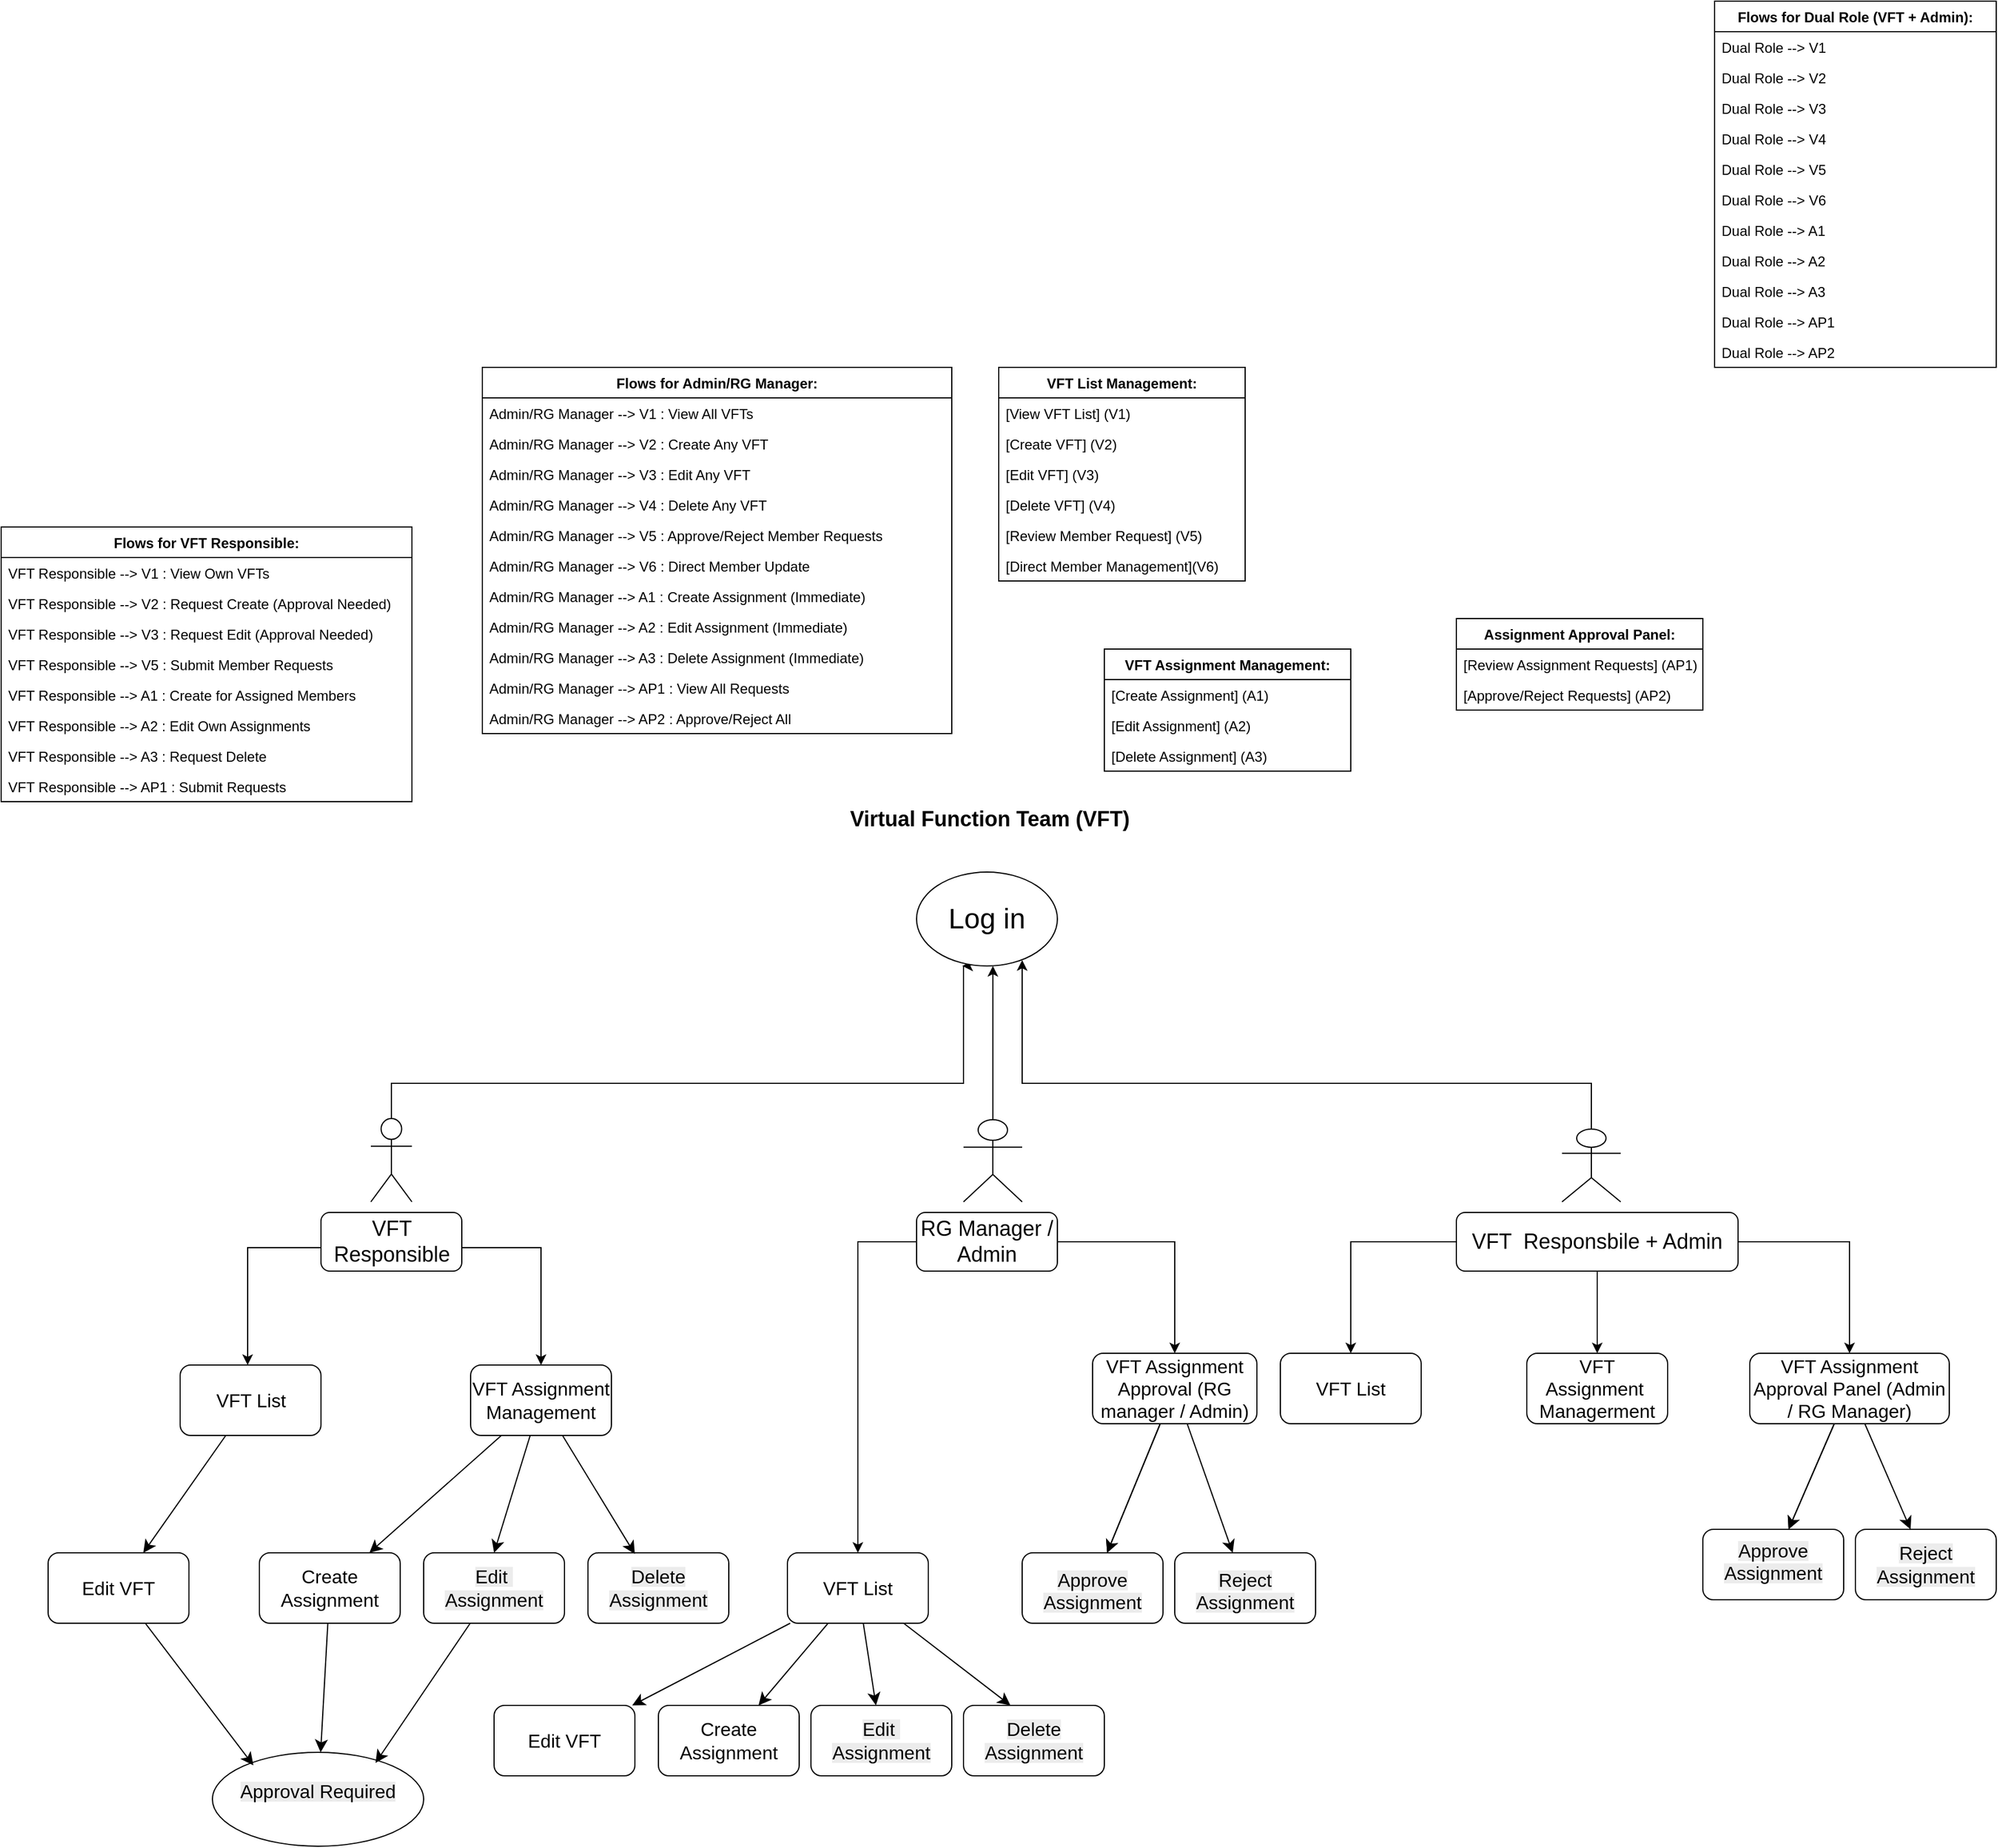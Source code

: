 <mxfile version="28.0.7">
  <diagram name="Page-1" id="QZUfZD405yA-LEJdmu-g">
    <mxGraphModel dx="3320" dy="2021" grid="1" gridSize="10" guides="1" tooltips="1" connect="1" arrows="1" fold="1" page="1" pageScale="1" pageWidth="850" pageHeight="1100" math="0" shadow="0">
      <root>
        <mxCell id="0" />
        <mxCell id="1" parent="0" />
        <mxCell id="9tK4x2b667_dypUiwHpl-6" value="VFT List Management:" style="swimlane;fontStyle=1;childLayout=stackLayout;horizontal=1;startSize=26;horizontalStack=0;resizeParent=1;resizeParentMax=0;resizeLast=0;collapsible=1;marginBottom=0;" parent="1" vertex="1">
          <mxGeometry x="-10" y="-360" width="210" height="182" as="geometry" />
        </mxCell>
        <mxCell id="9tK4x2b667_dypUiwHpl-8" value="[View VFT List]           (V1)" style="text;strokeColor=none;fillColor=none;align=left;verticalAlign=top;spacingLeft=4;spacingRight=4;overflow=hidden;rotatable=0;points=[[0,0.5],[1,0.5]];portConstraint=eastwest;" parent="9tK4x2b667_dypUiwHpl-6" vertex="1">
          <mxGeometry y="26" width="210" height="26" as="geometry" />
        </mxCell>
        <mxCell id="9tK4x2b667_dypUiwHpl-9" value="[Create VFT]              (V2)" style="text;strokeColor=none;fillColor=none;align=left;verticalAlign=top;spacingLeft=4;spacingRight=4;overflow=hidden;rotatable=0;points=[[0,0.5],[1,0.5]];portConstraint=eastwest;" parent="9tK4x2b667_dypUiwHpl-6" vertex="1">
          <mxGeometry y="52" width="210" height="26" as="geometry" />
        </mxCell>
        <mxCell id="9tK4x2b667_dypUiwHpl-10" value="[Edit VFT]                (V3)" style="text;strokeColor=none;fillColor=none;align=left;verticalAlign=top;spacingLeft=4;spacingRight=4;overflow=hidden;rotatable=0;points=[[0,0.5],[1,0.5]];portConstraint=eastwest;" parent="9tK4x2b667_dypUiwHpl-6" vertex="1">
          <mxGeometry y="78" width="210" height="26" as="geometry" />
        </mxCell>
        <mxCell id="9tK4x2b667_dypUiwHpl-11" value="[Delete VFT]              (V4)" style="text;strokeColor=none;fillColor=none;align=left;verticalAlign=top;spacingLeft=4;spacingRight=4;overflow=hidden;rotatable=0;points=[[0,0.5],[1,0.5]];portConstraint=eastwest;" parent="9tK4x2b667_dypUiwHpl-6" vertex="1">
          <mxGeometry y="104" width="210" height="26" as="geometry" />
        </mxCell>
        <mxCell id="9tK4x2b667_dypUiwHpl-12" value="[Review Member Request]   (V5)" style="text;strokeColor=none;fillColor=none;align=left;verticalAlign=top;spacingLeft=4;spacingRight=4;overflow=hidden;rotatable=0;points=[[0,0.5],[1,0.5]];portConstraint=eastwest;" parent="9tK4x2b667_dypUiwHpl-6" vertex="1">
          <mxGeometry y="130" width="210" height="26" as="geometry" />
        </mxCell>
        <mxCell id="9tK4x2b667_dypUiwHpl-13" value="[Direct Member Management](V6)" style="text;strokeColor=none;fillColor=none;align=left;verticalAlign=top;spacingLeft=4;spacingRight=4;overflow=hidden;rotatable=0;points=[[0,0.5],[1,0.5]];portConstraint=eastwest;" parent="9tK4x2b667_dypUiwHpl-6" vertex="1">
          <mxGeometry y="156" width="210" height="26" as="geometry" />
        </mxCell>
        <mxCell id="9tK4x2b667_dypUiwHpl-14" value="VFT Assignment Management:" style="swimlane;fontStyle=1;childLayout=stackLayout;horizontal=1;startSize=26;horizontalStack=0;resizeParent=1;resizeParentMax=0;resizeLast=0;collapsible=1;marginBottom=0;" parent="1" vertex="1">
          <mxGeometry x="80" y="-120" width="210" height="104" as="geometry" />
        </mxCell>
        <mxCell id="9tK4x2b667_dypUiwHpl-16" value="[Create Assignment]       (A1)" style="text;strokeColor=none;fillColor=none;align=left;verticalAlign=top;spacingLeft=4;spacingRight=4;overflow=hidden;rotatable=0;points=[[0,0.5],[1,0.5]];portConstraint=eastwest;" parent="9tK4x2b667_dypUiwHpl-14" vertex="1">
          <mxGeometry y="26" width="210" height="26" as="geometry" />
        </mxCell>
        <mxCell id="9tK4x2b667_dypUiwHpl-17" value="[Edit Assignment]         (A2)" style="text;strokeColor=none;fillColor=none;align=left;verticalAlign=top;spacingLeft=4;spacingRight=4;overflow=hidden;rotatable=0;points=[[0,0.5],[1,0.5]];portConstraint=eastwest;" parent="9tK4x2b667_dypUiwHpl-14" vertex="1">
          <mxGeometry y="52" width="210" height="26" as="geometry" />
        </mxCell>
        <mxCell id="9tK4x2b667_dypUiwHpl-18" value="[Delete Assignment]       (A3)" style="text;strokeColor=none;fillColor=none;align=left;verticalAlign=top;spacingLeft=4;spacingRight=4;overflow=hidden;rotatable=0;points=[[0,0.5],[1,0.5]];portConstraint=eastwest;" parent="9tK4x2b667_dypUiwHpl-14" vertex="1">
          <mxGeometry y="78" width="210" height="26" as="geometry" />
        </mxCell>
        <mxCell id="9tK4x2b667_dypUiwHpl-19" value="Assignment Approval Panel:" style="swimlane;fontStyle=1;childLayout=stackLayout;horizontal=1;startSize=26;horizontalStack=0;resizeParent=1;resizeParentMax=0;resizeLast=0;collapsible=1;marginBottom=0;" parent="1" vertex="1">
          <mxGeometry x="380" y="-146" width="210" height="78" as="geometry" />
        </mxCell>
        <mxCell id="9tK4x2b667_dypUiwHpl-21" value="[Review Assignment Requests] (AP1)" style="text;strokeColor=none;fillColor=none;align=left;verticalAlign=top;spacingLeft=4;spacingRight=4;overflow=hidden;rotatable=0;points=[[0,0.5],[1,0.5]];portConstraint=eastwest;" parent="9tK4x2b667_dypUiwHpl-19" vertex="1">
          <mxGeometry y="26" width="210" height="26" as="geometry" />
        </mxCell>
        <mxCell id="9tK4x2b667_dypUiwHpl-22" value="[Approve/Reject Requests]    (AP2)" style="text;strokeColor=none;fillColor=none;align=left;verticalAlign=top;spacingLeft=4;spacingRight=4;overflow=hidden;rotatable=0;points=[[0,0.5],[1,0.5]];portConstraint=eastwest;" parent="9tK4x2b667_dypUiwHpl-19" vertex="1">
          <mxGeometry y="52" width="210" height="26" as="geometry" />
        </mxCell>
        <mxCell id="9tK4x2b667_dypUiwHpl-23" value="Flows for VFT Responsible:" style="swimlane;fontStyle=1;childLayout=stackLayout;horizontal=1;startSize=26;horizontalStack=0;resizeParent=1;resizeParentMax=0;resizeLast=0;collapsible=1;marginBottom=0;" parent="1" vertex="1">
          <mxGeometry x="-860" y="-224" width="350" height="234" as="geometry" />
        </mxCell>
        <mxCell id="9tK4x2b667_dypUiwHpl-25" value="VFT Responsible --&gt; V1 : View Own VFTs" style="text;strokeColor=none;fillColor=none;align=left;verticalAlign=top;spacingLeft=4;spacingRight=4;overflow=hidden;rotatable=0;points=[[0,0.5],[1,0.5]];portConstraint=eastwest;" parent="9tK4x2b667_dypUiwHpl-23" vertex="1">
          <mxGeometry y="26" width="350" height="26" as="geometry" />
        </mxCell>
        <mxCell id="9tK4x2b667_dypUiwHpl-26" value="VFT Responsible --&gt; V2 : Request Create (Approval Needed)" style="text;strokeColor=none;fillColor=none;align=left;verticalAlign=top;spacingLeft=4;spacingRight=4;overflow=hidden;rotatable=0;points=[[0,0.5],[1,0.5]];portConstraint=eastwest;" parent="9tK4x2b667_dypUiwHpl-23" vertex="1">
          <mxGeometry y="52" width="350" height="26" as="geometry" />
        </mxCell>
        <mxCell id="9tK4x2b667_dypUiwHpl-27" value="VFT Responsible --&gt; V3 : Request Edit (Approval Needed)" style="text;strokeColor=none;fillColor=none;align=left;verticalAlign=top;spacingLeft=4;spacingRight=4;overflow=hidden;rotatable=0;points=[[0,0.5],[1,0.5]];portConstraint=eastwest;" parent="9tK4x2b667_dypUiwHpl-23" vertex="1">
          <mxGeometry y="78" width="350" height="26" as="geometry" />
        </mxCell>
        <mxCell id="9tK4x2b667_dypUiwHpl-28" value="VFT Responsible --&gt; V5 : Submit Member Requests" style="text;strokeColor=none;fillColor=none;align=left;verticalAlign=top;spacingLeft=4;spacingRight=4;overflow=hidden;rotatable=0;points=[[0,0.5],[1,0.5]];portConstraint=eastwest;" parent="9tK4x2b667_dypUiwHpl-23" vertex="1">
          <mxGeometry y="104" width="350" height="26" as="geometry" />
        </mxCell>
        <mxCell id="9tK4x2b667_dypUiwHpl-29" value="VFT Responsible --&gt; A1 : Create for Assigned Members" style="text;strokeColor=none;fillColor=none;align=left;verticalAlign=top;spacingLeft=4;spacingRight=4;overflow=hidden;rotatable=0;points=[[0,0.5],[1,0.5]];portConstraint=eastwest;" parent="9tK4x2b667_dypUiwHpl-23" vertex="1">
          <mxGeometry y="130" width="350" height="26" as="geometry" />
        </mxCell>
        <mxCell id="9tK4x2b667_dypUiwHpl-30" value="VFT Responsible --&gt; A2 : Edit Own Assignments" style="text;strokeColor=none;fillColor=none;align=left;verticalAlign=top;spacingLeft=4;spacingRight=4;overflow=hidden;rotatable=0;points=[[0,0.5],[1,0.5]];portConstraint=eastwest;" parent="9tK4x2b667_dypUiwHpl-23" vertex="1">
          <mxGeometry y="156" width="350" height="26" as="geometry" />
        </mxCell>
        <mxCell id="9tK4x2b667_dypUiwHpl-31" value="VFT Responsible --&gt; A3 : Request Delete" style="text;strokeColor=none;fillColor=none;align=left;verticalAlign=top;spacingLeft=4;spacingRight=4;overflow=hidden;rotatable=0;points=[[0,0.5],[1,0.5]];portConstraint=eastwest;" parent="9tK4x2b667_dypUiwHpl-23" vertex="1">
          <mxGeometry y="182" width="350" height="26" as="geometry" />
        </mxCell>
        <mxCell id="9tK4x2b667_dypUiwHpl-32" value="VFT Responsible --&gt; AP1 : Submit Requests" style="text;strokeColor=none;fillColor=none;align=left;verticalAlign=top;spacingLeft=4;spacingRight=4;overflow=hidden;rotatable=0;points=[[0,0.5],[1,0.5]];portConstraint=eastwest;" parent="9tK4x2b667_dypUiwHpl-23" vertex="1">
          <mxGeometry y="208" width="350" height="26" as="geometry" />
        </mxCell>
        <mxCell id="9tK4x2b667_dypUiwHpl-33" value="Flows for Admin/RG Manager:" style="swimlane;fontStyle=1;childLayout=stackLayout;horizontal=1;startSize=26;horizontalStack=0;resizeParent=1;resizeParentMax=0;resizeLast=0;collapsible=1;marginBottom=0;" parent="1" vertex="1">
          <mxGeometry x="-450" y="-360" width="400" height="312" as="geometry" />
        </mxCell>
        <mxCell id="9tK4x2b667_dypUiwHpl-35" value="Admin/RG Manager --&gt; V1 : View All VFTs" style="text;strokeColor=none;fillColor=none;align=left;verticalAlign=top;spacingLeft=4;spacingRight=4;overflow=hidden;rotatable=0;points=[[0,0.5],[1,0.5]];portConstraint=eastwest;" parent="9tK4x2b667_dypUiwHpl-33" vertex="1">
          <mxGeometry y="26" width="400" height="26" as="geometry" />
        </mxCell>
        <mxCell id="9tK4x2b667_dypUiwHpl-36" value="Admin/RG Manager --&gt; V2 : Create Any VFT" style="text;strokeColor=none;fillColor=none;align=left;verticalAlign=top;spacingLeft=4;spacingRight=4;overflow=hidden;rotatable=0;points=[[0,0.5],[1,0.5]];portConstraint=eastwest;" parent="9tK4x2b667_dypUiwHpl-33" vertex="1">
          <mxGeometry y="52" width="400" height="26" as="geometry" />
        </mxCell>
        <mxCell id="9tK4x2b667_dypUiwHpl-37" value="Admin/RG Manager --&gt; V3 : Edit Any VFT" style="text;strokeColor=none;fillColor=none;align=left;verticalAlign=top;spacingLeft=4;spacingRight=4;overflow=hidden;rotatable=0;points=[[0,0.5],[1,0.5]];portConstraint=eastwest;" parent="9tK4x2b667_dypUiwHpl-33" vertex="1">
          <mxGeometry y="78" width="400" height="26" as="geometry" />
        </mxCell>
        <mxCell id="9tK4x2b667_dypUiwHpl-38" value="Admin/RG Manager --&gt; V4 : Delete Any VFT" style="text;strokeColor=none;fillColor=none;align=left;verticalAlign=top;spacingLeft=4;spacingRight=4;overflow=hidden;rotatable=0;points=[[0,0.5],[1,0.5]];portConstraint=eastwest;" parent="9tK4x2b667_dypUiwHpl-33" vertex="1">
          <mxGeometry y="104" width="400" height="26" as="geometry" />
        </mxCell>
        <mxCell id="9tK4x2b667_dypUiwHpl-39" value="Admin/RG Manager --&gt; V5 : Approve/Reject Member Requests" style="text;strokeColor=none;fillColor=none;align=left;verticalAlign=top;spacingLeft=4;spacingRight=4;overflow=hidden;rotatable=0;points=[[0,0.5],[1,0.5]];portConstraint=eastwest;" parent="9tK4x2b667_dypUiwHpl-33" vertex="1">
          <mxGeometry y="130" width="400" height="26" as="geometry" />
        </mxCell>
        <mxCell id="9tK4x2b667_dypUiwHpl-40" value="Admin/RG Manager --&gt; V6 : Direct Member Update" style="text;strokeColor=none;fillColor=none;align=left;verticalAlign=top;spacingLeft=4;spacingRight=4;overflow=hidden;rotatable=0;points=[[0,0.5],[1,0.5]];portConstraint=eastwest;" parent="9tK4x2b667_dypUiwHpl-33" vertex="1">
          <mxGeometry y="156" width="400" height="26" as="geometry" />
        </mxCell>
        <mxCell id="9tK4x2b667_dypUiwHpl-41" value="Admin/RG Manager --&gt; A1 : Create Assignment (Immediate)" style="text;strokeColor=none;fillColor=none;align=left;verticalAlign=top;spacingLeft=4;spacingRight=4;overflow=hidden;rotatable=0;points=[[0,0.5],[1,0.5]];portConstraint=eastwest;" parent="9tK4x2b667_dypUiwHpl-33" vertex="1">
          <mxGeometry y="182" width="400" height="26" as="geometry" />
        </mxCell>
        <mxCell id="9tK4x2b667_dypUiwHpl-42" value="Admin/RG Manager --&gt; A2 : Edit Assignment (Immediate)" style="text;strokeColor=none;fillColor=none;align=left;verticalAlign=top;spacingLeft=4;spacingRight=4;overflow=hidden;rotatable=0;points=[[0,0.5],[1,0.5]];portConstraint=eastwest;" parent="9tK4x2b667_dypUiwHpl-33" vertex="1">
          <mxGeometry y="208" width="400" height="26" as="geometry" />
        </mxCell>
        <mxCell id="9tK4x2b667_dypUiwHpl-43" value="Admin/RG Manager --&gt; A3 : Delete Assignment (Immediate)" style="text;strokeColor=none;fillColor=none;align=left;verticalAlign=top;spacingLeft=4;spacingRight=4;overflow=hidden;rotatable=0;points=[[0,0.5],[1,0.5]];portConstraint=eastwest;" parent="9tK4x2b667_dypUiwHpl-33" vertex="1">
          <mxGeometry y="234" width="400" height="26" as="geometry" />
        </mxCell>
        <mxCell id="9tK4x2b667_dypUiwHpl-44" value="Admin/RG Manager --&gt; AP1 : View All Requests" style="text;strokeColor=none;fillColor=none;align=left;verticalAlign=top;spacingLeft=4;spacingRight=4;overflow=hidden;rotatable=0;points=[[0,0.5],[1,0.5]];portConstraint=eastwest;" parent="9tK4x2b667_dypUiwHpl-33" vertex="1">
          <mxGeometry y="260" width="400" height="26" as="geometry" />
        </mxCell>
        <mxCell id="9tK4x2b667_dypUiwHpl-45" value="Admin/RG Manager --&gt; AP2 : Approve/Reject All" style="text;strokeColor=none;fillColor=none;align=left;verticalAlign=top;spacingLeft=4;spacingRight=4;overflow=hidden;rotatable=0;points=[[0,0.5],[1,0.5]];portConstraint=eastwest;" parent="9tK4x2b667_dypUiwHpl-33" vertex="1">
          <mxGeometry y="286" width="400" height="26" as="geometry" />
        </mxCell>
        <mxCell id="9tK4x2b667_dypUiwHpl-46" value="Flows for Dual Role (VFT + Admin):" style="swimlane;fontStyle=1;childLayout=stackLayout;horizontal=1;startSize=26;horizontalStack=0;resizeParent=1;resizeParentMax=0;resizeLast=0;collapsible=1;marginBottom=0;" parent="1" vertex="1">
          <mxGeometry x="600" y="-672" width="240" height="312" as="geometry" />
        </mxCell>
        <mxCell id="9tK4x2b667_dypUiwHpl-48" value="Dual Role --&gt; V1" style="text;strokeColor=none;fillColor=none;align=left;verticalAlign=top;spacingLeft=4;spacingRight=4;overflow=hidden;rotatable=0;points=[[0,0.5],[1,0.5]];portConstraint=eastwest;" parent="9tK4x2b667_dypUiwHpl-46" vertex="1">
          <mxGeometry y="26" width="240" height="26" as="geometry" />
        </mxCell>
        <mxCell id="9tK4x2b667_dypUiwHpl-49" value="Dual Role --&gt; V2" style="text;strokeColor=none;fillColor=none;align=left;verticalAlign=top;spacingLeft=4;spacingRight=4;overflow=hidden;rotatable=0;points=[[0,0.5],[1,0.5]];portConstraint=eastwest;" parent="9tK4x2b667_dypUiwHpl-46" vertex="1">
          <mxGeometry y="52" width="240" height="26" as="geometry" />
        </mxCell>
        <mxCell id="9tK4x2b667_dypUiwHpl-50" value="Dual Role --&gt; V3" style="text;strokeColor=none;fillColor=none;align=left;verticalAlign=top;spacingLeft=4;spacingRight=4;overflow=hidden;rotatable=0;points=[[0,0.5],[1,0.5]];portConstraint=eastwest;" parent="9tK4x2b667_dypUiwHpl-46" vertex="1">
          <mxGeometry y="78" width="240" height="26" as="geometry" />
        </mxCell>
        <mxCell id="9tK4x2b667_dypUiwHpl-51" value="Dual Role --&gt; V4" style="text;strokeColor=none;fillColor=none;align=left;verticalAlign=top;spacingLeft=4;spacingRight=4;overflow=hidden;rotatable=0;points=[[0,0.5],[1,0.5]];portConstraint=eastwest;" parent="9tK4x2b667_dypUiwHpl-46" vertex="1">
          <mxGeometry y="104" width="240" height="26" as="geometry" />
        </mxCell>
        <mxCell id="9tK4x2b667_dypUiwHpl-52" value="Dual Role --&gt; V5" style="text;strokeColor=none;fillColor=none;align=left;verticalAlign=top;spacingLeft=4;spacingRight=4;overflow=hidden;rotatable=0;points=[[0,0.5],[1,0.5]];portConstraint=eastwest;" parent="9tK4x2b667_dypUiwHpl-46" vertex="1">
          <mxGeometry y="130" width="240" height="26" as="geometry" />
        </mxCell>
        <mxCell id="9tK4x2b667_dypUiwHpl-53" value="Dual Role --&gt; V6" style="text;strokeColor=none;fillColor=none;align=left;verticalAlign=top;spacingLeft=4;spacingRight=4;overflow=hidden;rotatable=0;points=[[0,0.5],[1,0.5]];portConstraint=eastwest;" parent="9tK4x2b667_dypUiwHpl-46" vertex="1">
          <mxGeometry y="156" width="240" height="26" as="geometry" />
        </mxCell>
        <mxCell id="9tK4x2b667_dypUiwHpl-54" value="Dual Role --&gt; A1" style="text;strokeColor=none;fillColor=none;align=left;verticalAlign=top;spacingLeft=4;spacingRight=4;overflow=hidden;rotatable=0;points=[[0,0.5],[1,0.5]];portConstraint=eastwest;" parent="9tK4x2b667_dypUiwHpl-46" vertex="1">
          <mxGeometry y="182" width="240" height="26" as="geometry" />
        </mxCell>
        <mxCell id="9tK4x2b667_dypUiwHpl-55" value="Dual Role --&gt; A2" style="text;strokeColor=none;fillColor=none;align=left;verticalAlign=top;spacingLeft=4;spacingRight=4;overflow=hidden;rotatable=0;points=[[0,0.5],[1,0.5]];portConstraint=eastwest;" parent="9tK4x2b667_dypUiwHpl-46" vertex="1">
          <mxGeometry y="208" width="240" height="26" as="geometry" />
        </mxCell>
        <mxCell id="9tK4x2b667_dypUiwHpl-56" value="Dual Role --&gt; A3" style="text;strokeColor=none;fillColor=none;align=left;verticalAlign=top;spacingLeft=4;spacingRight=4;overflow=hidden;rotatable=0;points=[[0,0.5],[1,0.5]];portConstraint=eastwest;" parent="9tK4x2b667_dypUiwHpl-46" vertex="1">
          <mxGeometry y="234" width="240" height="26" as="geometry" />
        </mxCell>
        <mxCell id="9tK4x2b667_dypUiwHpl-57" value="Dual Role --&gt; AP1" style="text;strokeColor=none;fillColor=none;align=left;verticalAlign=top;spacingLeft=4;spacingRight=4;overflow=hidden;rotatable=0;points=[[0,0.5],[1,0.5]];portConstraint=eastwest;" parent="9tK4x2b667_dypUiwHpl-46" vertex="1">
          <mxGeometry y="260" width="240" height="26" as="geometry" />
        </mxCell>
        <mxCell id="9tK4x2b667_dypUiwHpl-58" value="Dual Role --&gt; AP2" style="text;strokeColor=none;fillColor=none;align=left;verticalAlign=top;spacingLeft=4;spacingRight=4;overflow=hidden;rotatable=0;points=[[0,0.5],[1,0.5]];portConstraint=eastwest;" parent="9tK4x2b667_dypUiwHpl-46" vertex="1">
          <mxGeometry y="286" width="240" height="26" as="geometry" />
        </mxCell>
        <mxCell id="9tK4x2b667_dypUiwHpl-59" value="&lt;b&gt;&lt;font style=&quot;font-size: 18px;&quot;&gt;Virtual Function Team (VFT)&amp;nbsp;&lt;/font&gt;&lt;/b&gt;" style="text;strokeColor=none;align=center;fillColor=none;html=1;verticalAlign=middle;whiteSpace=wrap;rounded=0;" parent="1" vertex="1">
          <mxGeometry x="-310" y="10" width="590" height="30" as="geometry" />
        </mxCell>
        <mxCell id="9tK4x2b667_dypUiwHpl-67" value="" style="edgeStyle=orthogonalEdgeStyle;rounded=0;orthogonalLoop=1;jettySize=auto;html=1;exitX=0.5;exitY=0;exitDx=0;exitDy=0;exitPerimeter=0;entryX=0.325;entryY=1;entryDx=0;entryDy=0;entryPerimeter=0;" parent="1" source="9tK4x2b667_dypUiwHpl-60" edge="1" target="9tK4x2b667_dypUiwHpl-64">
          <mxGeometry relative="1" as="geometry">
            <mxPoint x="-40" y="160" as="targetPoint" />
            <Array as="points">
              <mxPoint x="-527" y="250" />
              <mxPoint x="-40" y="250" />
            </Array>
          </mxGeometry>
        </mxCell>
        <mxCell id="9tK4x2b667_dypUiwHpl-60" value="Actor" style="shape=umlActor;verticalLabelPosition=bottom;verticalAlign=top;html=1;outlineConnect=0;" parent="1" vertex="1">
          <mxGeometry x="-545" y="280" width="35" height="71" as="geometry" />
        </mxCell>
        <mxCell id="9tK4x2b667_dypUiwHpl-72" value="" style="edgeStyle=orthogonalEdgeStyle;rounded=0;orthogonalLoop=1;jettySize=auto;html=1;entryX=0.542;entryY=1;entryDx=0;entryDy=0;entryPerimeter=0;" parent="1" source="9tK4x2b667_dypUiwHpl-63" target="9tK4x2b667_dypUiwHpl-64" edge="1">
          <mxGeometry relative="1" as="geometry">
            <mxPoint x="-20" y="170" as="targetPoint" />
          </mxGeometry>
        </mxCell>
        <mxCell id="9tK4x2b667_dypUiwHpl-63" value="Actor" style="shape=umlActor;verticalLabelPosition=bottom;verticalAlign=top;html=1;outlineConnect=0;" parent="1" vertex="1">
          <mxGeometry x="-40" y="281" width="50" height="70" as="geometry" />
        </mxCell>
        <mxCell id="9tK4x2b667_dypUiwHpl-64" value="&lt;font style=&quot;font-size: 24px;&quot;&gt;Log in&lt;/font&gt;" style="ellipse;whiteSpace=wrap;html=1;" parent="1" vertex="1">
          <mxGeometry x="-80" y="70" width="120" height="80" as="geometry" />
        </mxCell>
        <mxCell id="9tK4x2b667_dypUiwHpl-78" value="" style="edgeStyle=orthogonalEdgeStyle;rounded=0;orthogonalLoop=1;jettySize=auto;html=1;exitX=0.5;exitY=0;exitDx=0;exitDy=0;exitPerimeter=0;entryX=0.75;entryY=0.938;entryDx=0;entryDy=0;entryPerimeter=0;" parent="1" edge="1" target="9tK4x2b667_dypUiwHpl-64">
          <mxGeometry relative="1" as="geometry">
            <mxPoint x="495" y="299" as="sourcePoint" />
            <mxPoint x="10" y="160" as="targetPoint" />
            <Array as="points">
              <mxPoint x="495" y="250" />
              <mxPoint x="10" y="250" />
            </Array>
          </mxGeometry>
        </mxCell>
        <mxCell id="9tK4x2b667_dypUiwHpl-75" value="Actor" style="shape=umlActor;verticalLabelPosition=bottom;verticalAlign=top;html=1;outlineConnect=0;" parent="1" vertex="1">
          <mxGeometry x="470" y="289" width="50" height="62" as="geometry" />
        </mxCell>
        <mxCell id="MXLNrHlSr9Uq1XD_Xu4V-3" value="" style="edgeStyle=orthogonalEdgeStyle;rounded=0;orthogonalLoop=1;jettySize=auto;html=1;" parent="1" source="9tK4x2b667_dypUiwHpl-92" target="MXLNrHlSr9Uq1XD_Xu4V-2" edge="1">
          <mxGeometry relative="1" as="geometry">
            <Array as="points">
              <mxPoint x="-650" y="390" />
            </Array>
          </mxGeometry>
        </mxCell>
        <mxCell id="MXLNrHlSr9Uq1XD_Xu4V-7" value="" style="edgeStyle=orthogonalEdgeStyle;rounded=0;orthogonalLoop=1;jettySize=auto;html=1;" parent="1" edge="1">
          <mxGeometry relative="1" as="geometry">
            <mxPoint x="-500" y="390" as="sourcePoint" />
            <mxPoint x="-400" y="490" as="targetPoint" />
            <Array as="points">
              <mxPoint x="-400" y="390" />
            </Array>
          </mxGeometry>
        </mxCell>
        <mxCell id="9tK4x2b667_dypUiwHpl-92" value="&lt;font style=&quot;font-size: 18px;&quot;&gt;VFT Responsible&lt;/font&gt;" style="rounded=1;whiteSpace=wrap;html=1;" parent="1" vertex="1">
          <mxGeometry x="-587.5" y="360" width="120" height="50" as="geometry" />
        </mxCell>
        <mxCell id="MXLNrHlSr9Uq1XD_Xu4V-9" value="" style="edgeStyle=orthogonalEdgeStyle;rounded=0;orthogonalLoop=1;jettySize=auto;html=1;" parent="1" source="9tK4x2b667_dypUiwHpl-98" target="MXLNrHlSr9Uq1XD_Xu4V-8" edge="1">
          <mxGeometry relative="1" as="geometry">
            <Array as="points">
              <mxPoint x="-130" y="385" />
            </Array>
          </mxGeometry>
        </mxCell>
        <mxCell id="MXLNrHlSr9Uq1XD_Xu4V-11" value="" style="edgeStyle=orthogonalEdgeStyle;rounded=0;orthogonalLoop=1;jettySize=auto;html=1;" parent="1" source="9tK4x2b667_dypUiwHpl-98" target="MXLNrHlSr9Uq1XD_Xu4V-10" edge="1">
          <mxGeometry relative="1" as="geometry" />
        </mxCell>
        <mxCell id="9tK4x2b667_dypUiwHpl-98" value="&lt;font style=&quot;font-size: 18px;&quot;&gt;RG Manager / Admin&lt;/font&gt;" style="rounded=1;whiteSpace=wrap;html=1;" parent="1" vertex="1">
          <mxGeometry x="-80" y="360" width="120" height="50" as="geometry" />
        </mxCell>
        <mxCell id="MXLNrHlSr9Uq1XD_Xu4V-17" value="" style="edgeStyle=orthogonalEdgeStyle;rounded=0;orthogonalLoop=1;jettySize=auto;html=1;" parent="1" source="9tK4x2b667_dypUiwHpl-100" target="MXLNrHlSr9Uq1XD_Xu4V-16" edge="1">
          <mxGeometry relative="1" as="geometry" />
        </mxCell>
        <mxCell id="MXLNrHlSr9Uq1XD_Xu4V-19" value="" style="edgeStyle=orthogonalEdgeStyle;rounded=0;orthogonalLoop=1;jettySize=auto;html=1;" parent="1" source="9tK4x2b667_dypUiwHpl-100" target="MXLNrHlSr9Uq1XD_Xu4V-18" edge="1">
          <mxGeometry relative="1" as="geometry" />
        </mxCell>
        <mxCell id="MXLNrHlSr9Uq1XD_Xu4V-21" value="" style="edgeStyle=orthogonalEdgeStyle;rounded=0;orthogonalLoop=1;jettySize=auto;html=1;" parent="1" source="9tK4x2b667_dypUiwHpl-100" target="MXLNrHlSr9Uq1XD_Xu4V-20" edge="1">
          <mxGeometry relative="1" as="geometry" />
        </mxCell>
        <mxCell id="9tK4x2b667_dypUiwHpl-100" value="&lt;font style=&quot;font-size: 18px;&quot;&gt;VFT&amp;nbsp; Responsbile + Admin&lt;/font&gt;" style="rounded=1;whiteSpace=wrap;html=1;" parent="1" vertex="1">
          <mxGeometry x="380" y="360" width="240" height="50" as="geometry" />
        </mxCell>
        <mxCell id="xVE2w1B-XL7oOSJcQJmJ-2" value="" style="edgeStyle=none;curved=1;rounded=0;orthogonalLoop=1;jettySize=auto;html=1;fontSize=12;startSize=8;endSize=8;" edge="1" parent="1" source="MXLNrHlSr9Uq1XD_Xu4V-2" target="xVE2w1B-XL7oOSJcQJmJ-1">
          <mxGeometry relative="1" as="geometry" />
        </mxCell>
        <mxCell id="MXLNrHlSr9Uq1XD_Xu4V-2" value="&lt;font style=&quot;font-size: 16px;&quot;&gt;VFT List&lt;/font&gt;" style="rounded=1;whiteSpace=wrap;html=1;" parent="1" vertex="1">
          <mxGeometry x="-707.5" y="490" width="120" height="60" as="geometry" />
        </mxCell>
        <mxCell id="xVE2w1B-XL7oOSJcQJmJ-36" style="edgeStyle=none;curved=1;rounded=0;orthogonalLoop=1;jettySize=auto;html=1;fontSize=12;startSize=8;endSize=8;" edge="1" parent="1" source="MXLNrHlSr9Uq1XD_Xu4V-6" target="xVE2w1B-XL7oOSJcQJmJ-34">
          <mxGeometry relative="1" as="geometry" />
        </mxCell>
        <mxCell id="xVE2w1B-XL7oOSJcQJmJ-49" style="edgeStyle=none;curved=1;rounded=0;orthogonalLoop=1;jettySize=auto;html=1;entryX=0.5;entryY=0;entryDx=0;entryDy=0;fontSize=12;startSize=8;endSize=8;" edge="1" parent="1" source="MXLNrHlSr9Uq1XD_Xu4V-6" target="xVE2w1B-XL7oOSJcQJmJ-33">
          <mxGeometry relative="1" as="geometry" />
        </mxCell>
        <mxCell id="MXLNrHlSr9Uq1XD_Xu4V-6" value="&lt;font style=&quot;font-size: 16px;&quot;&gt;VFT Assignment Management&lt;/font&gt;" style="whiteSpace=wrap;html=1;rounded=1;" parent="1" vertex="1">
          <mxGeometry x="-460" y="490" width="120" height="60" as="geometry" />
        </mxCell>
        <mxCell id="xVE2w1B-XL7oOSJcQJmJ-61" value="" style="edgeStyle=none;curved=1;rounded=0;orthogonalLoop=1;jettySize=auto;html=1;fontSize=12;startSize=8;endSize=8;" edge="1" parent="1" source="MXLNrHlSr9Uq1XD_Xu4V-8" target="xVE2w1B-XL7oOSJcQJmJ-60">
          <mxGeometry relative="1" as="geometry" />
        </mxCell>
        <mxCell id="xVE2w1B-XL7oOSJcQJmJ-63" value="" style="edgeStyle=none;curved=1;rounded=0;orthogonalLoop=1;jettySize=auto;html=1;fontSize=12;startSize=8;endSize=8;" edge="1" parent="1" source="MXLNrHlSr9Uq1XD_Xu4V-8" target="xVE2w1B-XL7oOSJcQJmJ-62">
          <mxGeometry relative="1" as="geometry" />
        </mxCell>
        <mxCell id="xVE2w1B-XL7oOSJcQJmJ-67" value="" style="edgeStyle=none;curved=1;rounded=0;orthogonalLoop=1;jettySize=auto;html=1;fontSize=12;startSize=8;endSize=8;" edge="1" parent="1" source="MXLNrHlSr9Uq1XD_Xu4V-8" target="xVE2w1B-XL7oOSJcQJmJ-66">
          <mxGeometry relative="1" as="geometry" />
        </mxCell>
        <mxCell id="xVE2w1B-XL7oOSJcQJmJ-68" style="edgeStyle=none;curved=1;rounded=0;orthogonalLoop=1;jettySize=auto;html=1;fontSize=12;startSize=8;endSize=8;" edge="1" parent="1" source="MXLNrHlSr9Uq1XD_Xu4V-8">
          <mxGeometry relative="1" as="geometry">
            <mxPoint y="780" as="targetPoint" />
          </mxGeometry>
        </mxCell>
        <mxCell id="MXLNrHlSr9Uq1XD_Xu4V-8" value="&lt;font style=&quot;font-size: 16px;&quot;&gt;VFT List&lt;/font&gt;" style="whiteSpace=wrap;html=1;rounded=1;" parent="1" vertex="1">
          <mxGeometry x="-190" y="650" width="120" height="60" as="geometry" />
        </mxCell>
        <mxCell id="xVE2w1B-XL7oOSJcQJmJ-51" value="" style="edgeStyle=none;curved=1;rounded=0;orthogonalLoop=1;jettySize=auto;html=1;fontSize=12;startSize=8;endSize=8;" edge="1" parent="1" source="MXLNrHlSr9Uq1XD_Xu4V-10" target="xVE2w1B-XL7oOSJcQJmJ-50">
          <mxGeometry relative="1" as="geometry" />
        </mxCell>
        <mxCell id="xVE2w1B-XL7oOSJcQJmJ-52" value="" style="edgeStyle=none;curved=1;rounded=0;orthogonalLoop=1;jettySize=auto;html=1;fontSize=12;startSize=8;endSize=8;" edge="1" parent="1" source="MXLNrHlSr9Uq1XD_Xu4V-10" target="xVE2w1B-XL7oOSJcQJmJ-50">
          <mxGeometry relative="1" as="geometry" />
        </mxCell>
        <mxCell id="xVE2w1B-XL7oOSJcQJmJ-54" style="edgeStyle=none;curved=1;rounded=0;orthogonalLoop=1;jettySize=auto;html=1;fontSize=12;startSize=8;endSize=8;" edge="1" parent="1" source="MXLNrHlSr9Uq1XD_Xu4V-10" target="xVE2w1B-XL7oOSJcQJmJ-53">
          <mxGeometry relative="1" as="geometry" />
        </mxCell>
        <mxCell id="MXLNrHlSr9Uq1XD_Xu4V-10" value="&lt;font style=&quot;font-size: 16px;&quot;&gt;VFT Assignment Approval (RG manager / Admin)&lt;/font&gt;" style="whiteSpace=wrap;html=1;rounded=1;" parent="1" vertex="1">
          <mxGeometry x="70" y="480" width="140" height="60" as="geometry" />
        </mxCell>
        <mxCell id="MXLNrHlSr9Uq1XD_Xu4V-16" value="&lt;font style=&quot;font-size: 16px;&quot;&gt;VFT List&lt;/font&gt;" style="whiteSpace=wrap;html=1;rounded=1;" parent="1" vertex="1">
          <mxGeometry x="230" y="480" width="120" height="60" as="geometry" />
        </mxCell>
        <mxCell id="xVE2w1B-XL7oOSJcQJmJ-73" value="" style="edgeStyle=none;curved=1;rounded=0;orthogonalLoop=1;jettySize=auto;html=1;fontSize=12;startSize=8;endSize=8;" edge="1" parent="1" source="MXLNrHlSr9Uq1XD_Xu4V-18" target="xVE2w1B-XL7oOSJcQJmJ-72">
          <mxGeometry relative="1" as="geometry" />
        </mxCell>
        <mxCell id="xVE2w1B-XL7oOSJcQJmJ-74" value="" style="edgeStyle=none;curved=1;rounded=0;orthogonalLoop=1;jettySize=auto;html=1;fontSize=12;startSize=8;endSize=8;" edge="1" parent="1" source="MXLNrHlSr9Uq1XD_Xu4V-18" target="xVE2w1B-XL7oOSJcQJmJ-72">
          <mxGeometry relative="1" as="geometry" />
        </mxCell>
        <mxCell id="xVE2w1B-XL7oOSJcQJmJ-78" value="" style="edgeStyle=none;curved=1;rounded=0;orthogonalLoop=1;jettySize=auto;html=1;fontSize=12;startSize=8;endSize=8;" edge="1" parent="1" source="MXLNrHlSr9Uq1XD_Xu4V-18" target="xVE2w1B-XL7oOSJcQJmJ-77">
          <mxGeometry relative="1" as="geometry" />
        </mxCell>
        <mxCell id="MXLNrHlSr9Uq1XD_Xu4V-18" value="&lt;font style=&quot;font-size: 16px;&quot;&gt;VFT Assignment Approval Panel (Admin / RG Manager)&lt;/font&gt;" style="whiteSpace=wrap;html=1;rounded=1;" parent="1" vertex="1">
          <mxGeometry x="630" y="480" width="170" height="60" as="geometry" />
        </mxCell>
        <mxCell id="MXLNrHlSr9Uq1XD_Xu4V-20" value="&lt;font style=&quot;font-size: 16px;&quot;&gt;VFT Assignment&amp;nbsp; Managerment&lt;/font&gt;" style="whiteSpace=wrap;html=1;rounded=1;" parent="1" vertex="1">
          <mxGeometry x="440" y="480" width="120" height="60" as="geometry" />
        </mxCell>
        <mxCell id="xVE2w1B-XL7oOSJcQJmJ-1" value="&lt;span style=&quot;font-size: 16px;&quot;&gt;Edit VFT&lt;/span&gt;" style="rounded=1;whiteSpace=wrap;html=1;" vertex="1" parent="1">
          <mxGeometry x="-820" y="650" width="120" height="60" as="geometry" />
        </mxCell>
        <mxCell id="xVE2w1B-XL7oOSJcQJmJ-31" value="&#xa;&lt;span style=&quot;color: rgb(0, 0, 0); font-family: Helvetica; font-size: 16px; font-style: normal; font-variant-ligatures: normal; font-variant-caps: normal; font-weight: 400; letter-spacing: normal; orphans: 2; text-align: center; text-indent: 0px; text-transform: none; widows: 2; word-spacing: 0px; -webkit-text-stroke-width: 0px; white-space: normal; background-color: rgb(236, 236, 236); text-decoration-thickness: initial; text-decoration-style: initial; text-decoration-color: initial; display: inline !important; float: none;&quot;&gt;Approval Required&lt;/span&gt;&#xa;&#xa;" style="ellipse;whiteSpace=wrap;html=1;" vertex="1" parent="1">
          <mxGeometry x="-680" y="820" width="180" height="80" as="geometry" />
        </mxCell>
        <mxCell id="xVE2w1B-XL7oOSJcQJmJ-32" value="&lt;br&gt;&lt;span style=&quot;color: rgb(0, 0, 0); font-family: Helvetica; font-size: 16px; font-style: normal; font-variant-ligatures: normal; font-variant-caps: normal; font-weight: 400; letter-spacing: normal; orphans: 2; text-align: center; text-indent: 0px; text-transform: none; widows: 2; word-spacing: 0px; -webkit-text-stroke-width: 0px; white-space: normal; background-color: rgb(236, 236, 236); text-decoration-thickness: initial; text-decoration-style: initial; text-decoration-color: initial; float: none; display: inline !important;&quot;&gt;Delete Assignment&lt;/span&gt;&lt;div&gt;&lt;br&gt;&lt;/div&gt;" style="rounded=1;whiteSpace=wrap;html=1;" vertex="1" parent="1">
          <mxGeometry x="-360" y="650" width="120" height="60" as="geometry" />
        </mxCell>
        <mxCell id="xVE2w1B-XL7oOSJcQJmJ-33" value="&lt;br&gt;&lt;span style=&quot;color: rgb(0, 0, 0); font-family: Helvetica; font-size: 16px; font-style: normal; font-variant-ligatures: normal; font-variant-caps: normal; font-weight: 400; letter-spacing: normal; orphans: 2; text-align: center; text-indent: 0px; text-transform: none; widows: 2; word-spacing: 0px; -webkit-text-stroke-width: 0px; white-space: normal; background-color: rgb(236, 236, 236); text-decoration-thickness: initial; text-decoration-style: initial; text-decoration-color: initial; float: none; display: inline !important;&quot;&gt;Edit&amp;nbsp;&lt;/span&gt;&lt;div&gt;&lt;span style=&quot;color: rgb(0, 0, 0); font-family: Helvetica; font-size: 16px; font-style: normal; font-variant-ligatures: normal; font-variant-caps: normal; font-weight: 400; letter-spacing: normal; orphans: 2; text-align: center; text-indent: 0px; text-transform: none; widows: 2; word-spacing: 0px; -webkit-text-stroke-width: 0px; white-space: normal; background-color: rgb(236, 236, 236); text-decoration-thickness: initial; text-decoration-style: initial; text-decoration-color: initial; float: none; display: inline !important;&quot;&gt;Assignment&lt;/span&gt;&lt;div&gt;&lt;br&gt;&lt;/div&gt;&lt;/div&gt;" style="rounded=1;whiteSpace=wrap;html=1;" vertex="1" parent="1">
          <mxGeometry x="-500" y="650" width="120" height="60" as="geometry" />
        </mxCell>
        <mxCell id="xVE2w1B-XL7oOSJcQJmJ-47" style="edgeStyle=none;curved=1;rounded=0;orthogonalLoop=1;jettySize=auto;html=1;fontSize=12;startSize=8;endSize=8;" edge="1" parent="1" source="xVE2w1B-XL7oOSJcQJmJ-34" target="xVE2w1B-XL7oOSJcQJmJ-31">
          <mxGeometry relative="1" as="geometry" />
        </mxCell>
        <mxCell id="xVE2w1B-XL7oOSJcQJmJ-34" value="&lt;span style=&quot;font-size: 16px;&quot;&gt;Create Assignment&lt;/span&gt;" style="rounded=1;whiteSpace=wrap;html=1;" vertex="1" parent="1">
          <mxGeometry x="-640" y="650" width="120" height="60" as="geometry" />
        </mxCell>
        <mxCell id="xVE2w1B-XL7oOSJcQJmJ-38" style="edgeStyle=none;curved=1;rounded=0;orthogonalLoop=1;jettySize=auto;html=1;entryX=0.333;entryY=0.017;entryDx=0;entryDy=0;entryPerimeter=0;fontSize=12;startSize=8;endSize=8;" edge="1" parent="1" source="MXLNrHlSr9Uq1XD_Xu4V-6" target="xVE2w1B-XL7oOSJcQJmJ-32">
          <mxGeometry relative="1" as="geometry" />
        </mxCell>
        <mxCell id="xVE2w1B-XL7oOSJcQJmJ-46" style="edgeStyle=none;curved=1;rounded=0;orthogonalLoop=1;jettySize=auto;html=1;entryX=0.194;entryY=0.138;entryDx=0;entryDy=0;entryPerimeter=0;fontSize=12;startSize=8;endSize=8;" edge="1" parent="1" source="xVE2w1B-XL7oOSJcQJmJ-1" target="xVE2w1B-XL7oOSJcQJmJ-31">
          <mxGeometry relative="1" as="geometry" />
        </mxCell>
        <mxCell id="xVE2w1B-XL7oOSJcQJmJ-48" style="edgeStyle=none;curved=1;rounded=0;orthogonalLoop=1;jettySize=auto;html=1;entryX=0.772;entryY=0.113;entryDx=0;entryDy=0;entryPerimeter=0;fontSize=12;startSize=8;endSize=8;" edge="1" parent="1" source="xVE2w1B-XL7oOSJcQJmJ-33" target="xVE2w1B-XL7oOSJcQJmJ-31">
          <mxGeometry relative="1" as="geometry" />
        </mxCell>
        <mxCell id="xVE2w1B-XL7oOSJcQJmJ-50" value="&lt;br&gt;&lt;br style=&quot;forced-color-adjust: none;&quot;&gt;&lt;span style=&quot;forced-color-adjust: none; color: rgb(0, 0, 0); font-family: Helvetica; font-size: 16px; font-style: normal; font-variant-ligatures: normal; font-variant-caps: normal; font-weight: 400; letter-spacing: normal; orphans: 2; text-align: center; text-indent: 0px; text-transform: none; widows: 2; word-spacing: 0px; -webkit-text-stroke-width: 0px; white-space: normal; background-color: rgb(236, 236, 236); text-decoration-thickness: initial; text-decoration-style: initial; text-decoration-color: initial; float: none; display: inline !important;&quot;&gt;&lt;br&gt;&lt;/span&gt;&lt;div&gt;&lt;span style=&quot;forced-color-adjust: none; color: rgb(0, 0, 0); font-family: Helvetica; font-size: 16px; font-style: normal; font-variant-ligatures: normal; font-variant-caps: normal; font-weight: 400; letter-spacing: normal; orphans: 2; text-align: center; text-indent: 0px; text-transform: none; widows: 2; word-spacing: 0px; -webkit-text-stroke-width: 0px; white-space: normal; background-color: rgb(236, 236, 236); text-decoration-thickness: initial; text-decoration-style: initial; text-decoration-color: initial; float: none; display: inline !important;&quot;&gt;Approve Assignment&lt;/span&gt;&lt;div style=&quot;forced-color-adjust: none;&quot;&gt;&lt;br style=&quot;forced-color-adjust: none; color: rgb(0, 0, 0); font-family: Helvetica; font-size: 12px; font-style: normal; font-variant-ligatures: normal; font-variant-caps: normal; font-weight: 400; letter-spacing: normal; orphans: 2; text-align: center; text-indent: 0px; text-transform: none; widows: 2; word-spacing: 0px; -webkit-text-stroke-width: 0px; white-space: normal; background-color: rgb(236, 236, 236); text-decoration-thickness: initial; text-decoration-style: initial; text-decoration-color: initial;&quot;&gt;&lt;br&gt;&lt;br&gt;&lt;/div&gt;&lt;/div&gt;" style="rounded=1;whiteSpace=wrap;html=1;" vertex="1" parent="1">
          <mxGeometry x="10" y="650" width="120" height="60" as="geometry" />
        </mxCell>
        <mxCell id="xVE2w1B-XL7oOSJcQJmJ-53" value="&lt;br&gt;&lt;br style=&quot;forced-color-adjust: none;&quot;&gt;&lt;span style=&quot;background-color: light-dark(rgb(236, 236, 236), rgb(34, 34, 34)); color: light-dark(rgb(0, 0, 0), rgb(237, 237, 237)); font-size: 16px;&quot;&gt;&lt;br&gt;&lt;/span&gt;&lt;div&gt;&lt;span style=&quot;background-color: light-dark(rgb(236, 236, 236), rgb(34, 34, 34)); color: light-dark(rgb(0, 0, 0), rgb(237, 237, 237)); font-size: 16px;&quot;&gt;Reject Assignment&lt;/span&gt;&lt;div&gt;&lt;div style=&quot;forced-color-adjust: none;&quot;&gt;&lt;br style=&quot;forced-color-adjust: none; color: rgb(0, 0, 0); font-family: Helvetica; font-size: 12px; font-style: normal; font-variant-ligatures: normal; font-variant-caps: normal; font-weight: 400; letter-spacing: normal; orphans: 2; text-align: center; text-indent: 0px; text-transform: none; widows: 2; word-spacing: 0px; -webkit-text-stroke-width: 0px; white-space: normal; background-color: rgb(236, 236, 236); text-decoration-thickness: initial; text-decoration-style: initial; text-decoration-color: initial;&quot;&gt;&lt;br&gt;&lt;br&gt;&lt;/div&gt;&lt;/div&gt;&lt;/div&gt;" style="rounded=1;whiteSpace=wrap;html=1;" vertex="1" parent="1">
          <mxGeometry x="140" y="650" width="120" height="60" as="geometry" />
        </mxCell>
        <mxCell id="xVE2w1B-XL7oOSJcQJmJ-60" value="&lt;span style=&quot;font-size: 16px;&quot;&gt;Edit VFT&lt;/span&gt;" style="rounded=1;whiteSpace=wrap;html=1;" vertex="1" parent="1">
          <mxGeometry x="-440" y="780" width="120" height="60" as="geometry" />
        </mxCell>
        <mxCell id="xVE2w1B-XL7oOSJcQJmJ-62" value="&lt;span style=&quot;font-size: 16px;&quot;&gt;Create Assignment&lt;/span&gt;" style="whiteSpace=wrap;html=1;rounded=1;" vertex="1" parent="1">
          <mxGeometry x="-300" y="780" width="120" height="60" as="geometry" />
        </mxCell>
        <mxCell id="xVE2w1B-XL7oOSJcQJmJ-66" value="&lt;br&gt;&lt;span style=&quot;color: rgb(0, 0, 0); font-size: 16px; background-color: rgb(236, 236, 236); float: none; display: inline !important;&quot;&gt;Edit&amp;nbsp;&lt;/span&gt;&lt;div&gt;&lt;span style=&quot;color: rgb(0, 0, 0); font-size: 16px; background-color: rgb(236, 236, 236); float: none; display: inline !important;&quot;&gt;Assignment&lt;/span&gt;&lt;div&gt;&lt;br&gt;&lt;/div&gt;&lt;/div&gt;" style="whiteSpace=wrap;html=1;rounded=1;" vertex="1" parent="1">
          <mxGeometry x="-170" y="780" width="120" height="60" as="geometry" />
        </mxCell>
        <mxCell id="xVE2w1B-XL7oOSJcQJmJ-69" value="&lt;br&gt;&lt;span style=&quot;color: rgb(0, 0, 0); font-size: 16px; background-color: rgb(236, 236, 236); float: none; display: inline !important;&quot;&gt;Delete Assignment&lt;/span&gt;&lt;div&gt;&lt;br&gt;&lt;/div&gt;" style="rounded=1;whiteSpace=wrap;html=1;" vertex="1" parent="1">
          <mxGeometry x="-40" y="780" width="120" height="60" as="geometry" />
        </mxCell>
        <mxCell id="xVE2w1B-XL7oOSJcQJmJ-72" value="&lt;br&gt;&lt;br&gt;&lt;span style=&quot;color: rgb(0, 0, 0); font-size: 16px; background-color: rgb(236, 236, 236); float: none; display: inline !important;&quot;&gt;&lt;br&gt;&lt;/span&gt;&lt;div&gt;&lt;span style=&quot;color: rgb(0, 0, 0); font-size: 16px; background-color: rgb(236, 236, 236); float: none; display: inline !important;&quot;&gt;Approve Assignment&lt;/span&gt;&lt;/div&gt;&lt;div&gt;&lt;span style=&quot;font-size: 16px;&quot;&gt;&lt;br&gt;&lt;/span&gt;&lt;/div&gt;&lt;div&gt;&lt;span style=&quot;font-size: 16px;&quot;&gt;&lt;br&gt;&lt;/span&gt;&lt;div&gt;&lt;br&gt;&lt;/div&gt;&lt;/div&gt;" style="rounded=1;whiteSpace=wrap;html=1;" vertex="1" parent="1">
          <mxGeometry x="590" y="630" width="120" height="60" as="geometry" />
        </mxCell>
        <mxCell id="xVE2w1B-XL7oOSJcQJmJ-77" value="&lt;br&gt;&lt;br&gt;&lt;span style=&quot;color: light-dark(rgb(0, 0, 0), rgb(237, 237, 237)); background-color: light-dark(rgb(236, 236, 236), rgb(34, 34, 34)); font-size: 16px;&quot;&gt;&lt;br&gt;&lt;/span&gt;&lt;div&gt;&lt;span style=&quot;background-color: light-dark(rgb(236, 236, 236), rgb(34, 34, 34)); color: light-dark(rgb(0, 0, 0), rgb(237, 237, 237)); font-size: 16px;&quot;&gt;Reject Assignment&lt;/span&gt;&lt;/div&gt;&lt;div&gt;&lt;span style=&quot;font-size: 16px;&quot;&gt;&lt;br&gt;&lt;/span&gt;&lt;div&gt;&lt;br style=&quot;color: rgb(0, 0, 0); background-color: rgb(236, 236, 236);&quot;&gt;&lt;br&gt;&lt;/div&gt;&lt;/div&gt;" style="rounded=1;whiteSpace=wrap;html=1;" vertex="1" parent="1">
          <mxGeometry x="720" y="630" width="120" height="60" as="geometry" />
        </mxCell>
      </root>
    </mxGraphModel>
  </diagram>
</mxfile>

